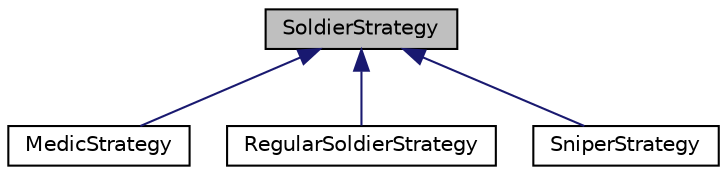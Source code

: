 digraph "SoldierStrategy"
{
  edge [fontname="Helvetica",fontsize="10",labelfontname="Helvetica",labelfontsize="10"];
  node [fontname="Helvetica",fontsize="10",shape=record];
  Node0 [label="SoldierStrategy",height=0.2,width=0.4,color="black", fillcolor="grey75", style="filled", fontcolor="black"];
  Node0 -> Node1 [dir="back",color="midnightblue",fontsize="10",style="solid",fontname="Helvetica"];
  Node1 [label="MedicStrategy",height=0.2,width=0.4,color="black", fillcolor="white", style="filled",URL="$class_medic_strategy.html"];
  Node0 -> Node2 [dir="back",color="midnightblue",fontsize="10",style="solid",fontname="Helvetica"];
  Node2 [label="RegularSoldierStrategy",height=0.2,width=0.4,color="black", fillcolor="white", style="filled",URL="$class_regular_soldier_strategy.html"];
  Node0 -> Node3 [dir="back",color="midnightblue",fontsize="10",style="solid",fontname="Helvetica"];
  Node3 [label="SniperStrategy",height=0.2,width=0.4,color="black", fillcolor="white", style="filled",URL="$class_sniper_strategy.html"];
}

